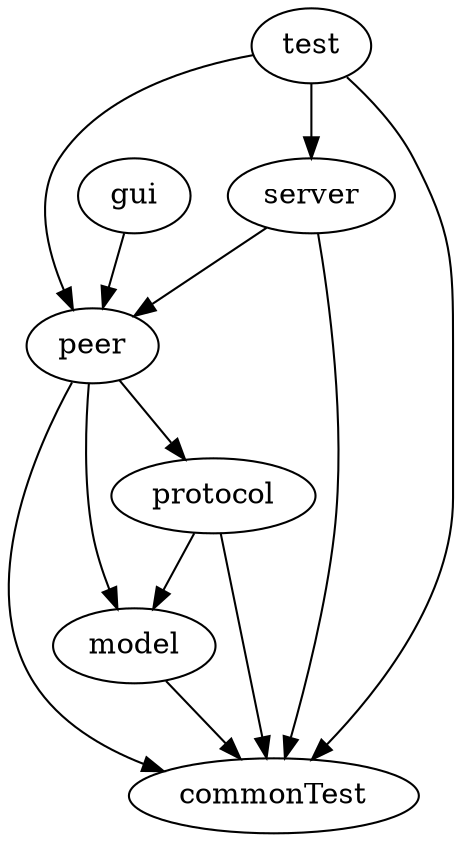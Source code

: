 digraph {
    server -> peer, commonTest;
    peer -> model, protocol, commonTest;
    protocol -> model, commonTest;
    model -> commonTest;
    gui -> peer;
    test -> peer, server, commonTest;
}
